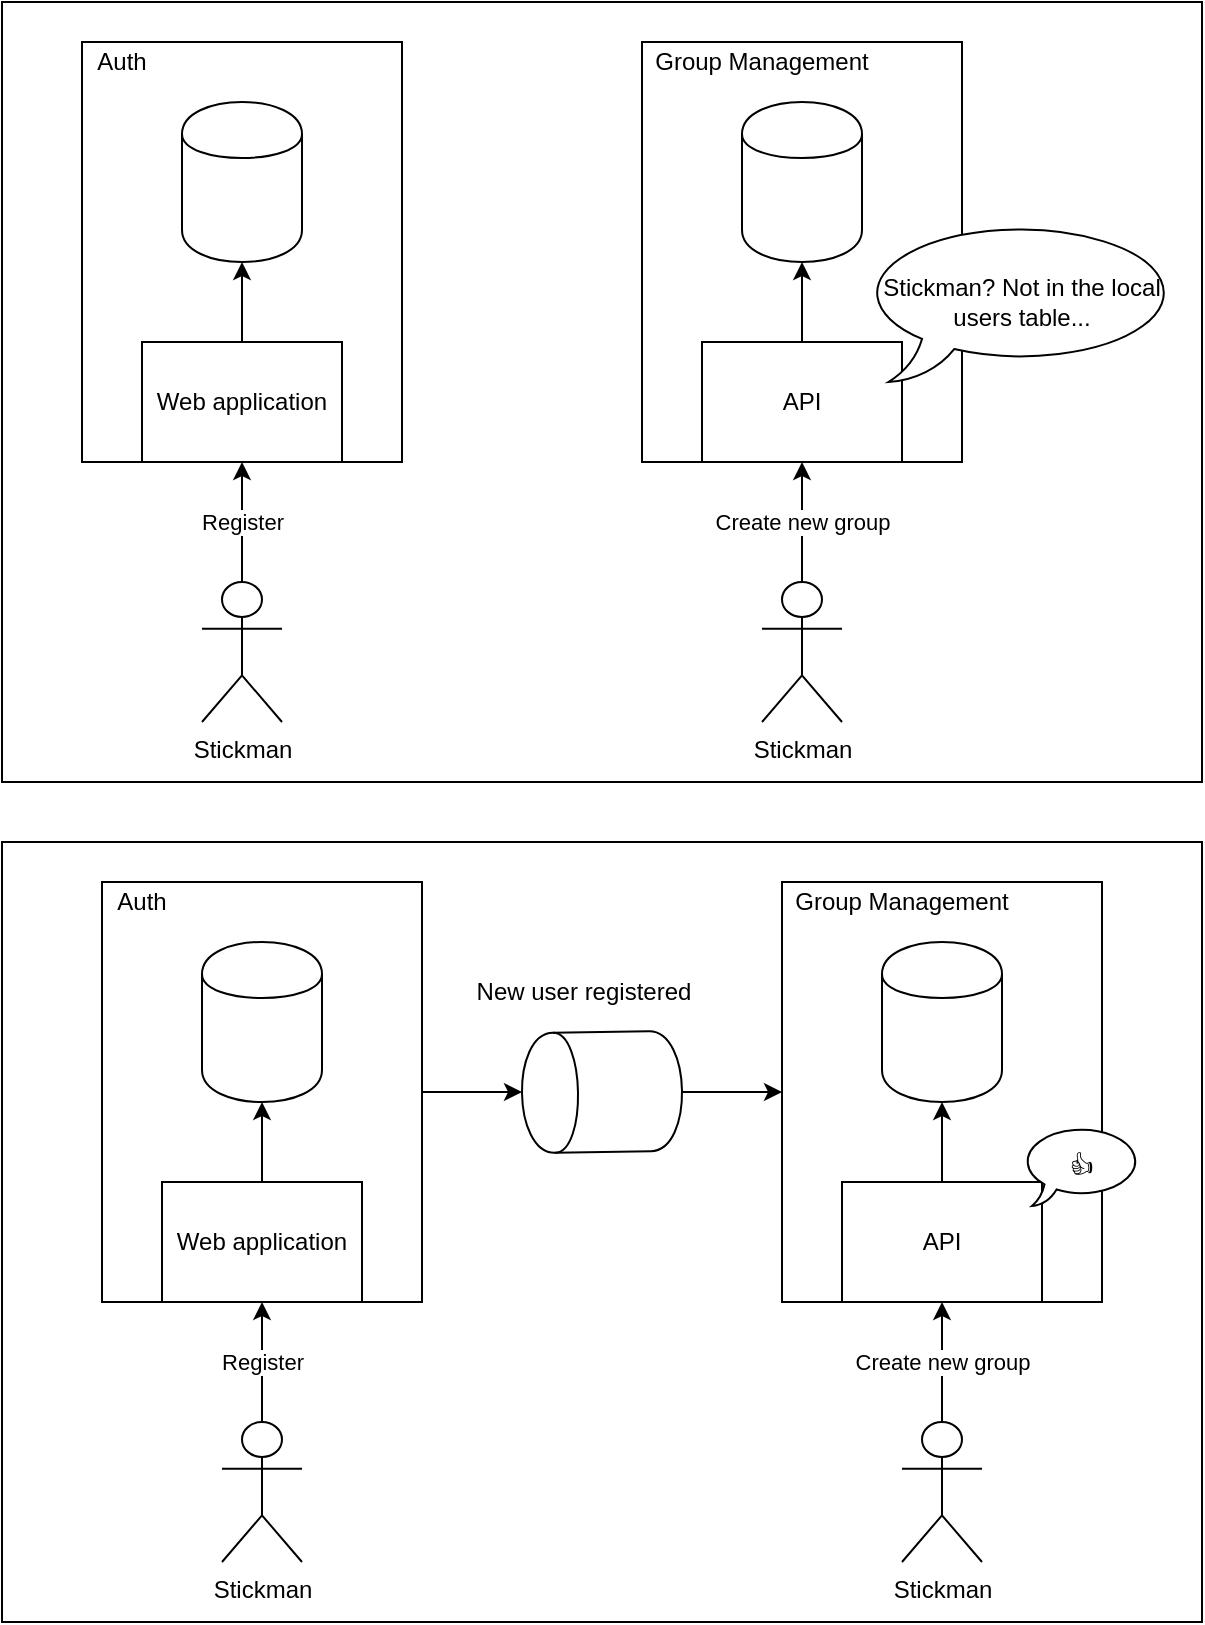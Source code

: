 <mxfile version="12.9.3" type="device"><diagram id="lr-hwIS4piddBFMGK3HD" name="Page-1"><mxGraphModel dx="621" dy="461" grid="1" gridSize="10" guides="1" tooltips="1" connect="1" arrows="1" fold="1" page="1" pageScale="1" pageWidth="850" pageHeight="1100" math="0" shadow="0"><root><mxCell id="0"/><mxCell id="1" parent="0"/><mxCell id="VYfsF9MtTT3HdteevU98-2" value="" style="rounded=0;whiteSpace=wrap;html=1;" parent="1" vertex="1"><mxGeometry x="80" y="440" width="600" height="390" as="geometry"/></mxCell><mxCell id="VYfsF9MtTT3HdteevU98-1" value="" style="rounded=0;whiteSpace=wrap;html=1;" parent="1" vertex="1"><mxGeometry x="80" y="20" width="600" height="390" as="geometry"/></mxCell><mxCell id="yJCsXHhd4tDqb1-SOmn_-11" value="" style="group" parent="1" vertex="1" connectable="0"><mxGeometry x="120" y="40" width="160" height="210" as="geometry"/></mxCell><mxCell id="yJCsXHhd4tDqb1-SOmn_-1" value="" style="rounded=0;whiteSpace=wrap;html=1;" parent="yJCsXHhd4tDqb1-SOmn_-11" vertex="1"><mxGeometry width="160" height="210" as="geometry"/></mxCell><mxCell id="yJCsXHhd4tDqb1-SOmn_-2" value="" style="shape=cylinder;whiteSpace=wrap;html=1;boundedLbl=1;backgroundOutline=1;" parent="yJCsXHhd4tDqb1-SOmn_-11" vertex="1"><mxGeometry x="50" y="30" width="60" height="80" as="geometry"/></mxCell><mxCell id="yJCsXHhd4tDqb1-SOmn_-4" value="" style="edgeStyle=orthogonalEdgeStyle;rounded=0;orthogonalLoop=1;jettySize=auto;html=1;" parent="yJCsXHhd4tDqb1-SOmn_-11" source="yJCsXHhd4tDqb1-SOmn_-3" target="yJCsXHhd4tDqb1-SOmn_-2" edge="1"><mxGeometry relative="1" as="geometry"/></mxCell><mxCell id="yJCsXHhd4tDqb1-SOmn_-3" value="Web application" style="rounded=0;whiteSpace=wrap;html=1;" parent="yJCsXHhd4tDqb1-SOmn_-11" vertex="1"><mxGeometry x="30" y="150" width="100" height="60" as="geometry"/></mxCell><mxCell id="yJCsXHhd4tDqb1-SOmn_-5" value="Auth" style="text;html=1;strokeColor=none;fillColor=none;align=center;verticalAlign=middle;whiteSpace=wrap;rounded=0;" parent="yJCsXHhd4tDqb1-SOmn_-11" vertex="1"><mxGeometry width="40" height="20" as="geometry"/></mxCell><mxCell id="yJCsXHhd4tDqb1-SOmn_-12" value="" style="group" parent="1" vertex="1" connectable="0"><mxGeometry x="400" y="40" width="160" height="210" as="geometry"/></mxCell><mxCell id="yJCsXHhd4tDqb1-SOmn_-6" value="" style="rounded=0;whiteSpace=wrap;html=1;" parent="yJCsXHhd4tDqb1-SOmn_-12" vertex="1"><mxGeometry width="160" height="210" as="geometry"/></mxCell><mxCell id="yJCsXHhd4tDqb1-SOmn_-7" value="" style="shape=cylinder;whiteSpace=wrap;html=1;boundedLbl=1;backgroundOutline=1;" parent="yJCsXHhd4tDqb1-SOmn_-12" vertex="1"><mxGeometry x="50" y="30" width="60" height="80" as="geometry"/></mxCell><mxCell id="yJCsXHhd4tDqb1-SOmn_-8" value="" style="edgeStyle=orthogonalEdgeStyle;rounded=0;orthogonalLoop=1;jettySize=auto;html=1;" parent="yJCsXHhd4tDqb1-SOmn_-12" source="yJCsXHhd4tDqb1-SOmn_-9" target="yJCsXHhd4tDqb1-SOmn_-7" edge="1"><mxGeometry relative="1" as="geometry"/></mxCell><mxCell id="yJCsXHhd4tDqb1-SOmn_-9" value="API" style="rounded=0;whiteSpace=wrap;html=1;" parent="yJCsXHhd4tDqb1-SOmn_-12" vertex="1"><mxGeometry x="30" y="150" width="100" height="60" as="geometry"/></mxCell><mxCell id="yJCsXHhd4tDqb1-SOmn_-10" value="Group Management" style="text;html=1;strokeColor=none;fillColor=none;align=center;verticalAlign=middle;whiteSpace=wrap;rounded=0;" parent="yJCsXHhd4tDqb1-SOmn_-12" vertex="1"><mxGeometry width="120" height="20" as="geometry"/></mxCell><mxCell id="yJCsXHhd4tDqb1-SOmn_-13" value="" style="group" parent="1" vertex="1" connectable="0"><mxGeometry x="130" y="460" width="160" height="210" as="geometry"/></mxCell><mxCell id="yJCsXHhd4tDqb1-SOmn_-14" value="" style="rounded=0;whiteSpace=wrap;html=1;" parent="yJCsXHhd4tDqb1-SOmn_-13" vertex="1"><mxGeometry width="160" height="210" as="geometry"/></mxCell><mxCell id="yJCsXHhd4tDqb1-SOmn_-15" value="" style="shape=cylinder;whiteSpace=wrap;html=1;boundedLbl=1;backgroundOutline=1;" parent="yJCsXHhd4tDqb1-SOmn_-13" vertex="1"><mxGeometry x="50" y="30" width="60" height="80" as="geometry"/></mxCell><mxCell id="yJCsXHhd4tDqb1-SOmn_-16" value="" style="edgeStyle=orthogonalEdgeStyle;rounded=0;orthogonalLoop=1;jettySize=auto;html=1;" parent="yJCsXHhd4tDqb1-SOmn_-13" source="yJCsXHhd4tDqb1-SOmn_-17" target="yJCsXHhd4tDqb1-SOmn_-15" edge="1"><mxGeometry relative="1" as="geometry"/></mxCell><mxCell id="yJCsXHhd4tDqb1-SOmn_-17" value="Web application" style="rounded=0;whiteSpace=wrap;html=1;" parent="yJCsXHhd4tDqb1-SOmn_-13" vertex="1"><mxGeometry x="30" y="150" width="100" height="60" as="geometry"/></mxCell><mxCell id="yJCsXHhd4tDqb1-SOmn_-18" value="Auth" style="text;html=1;strokeColor=none;fillColor=none;align=center;verticalAlign=middle;whiteSpace=wrap;rounded=0;" parent="yJCsXHhd4tDqb1-SOmn_-13" vertex="1"><mxGeometry width="40" height="20" as="geometry"/></mxCell><mxCell id="yJCsXHhd4tDqb1-SOmn_-19" value="" style="group" parent="1" vertex="1" connectable="0"><mxGeometry x="470" y="460" width="160" height="210" as="geometry"/></mxCell><mxCell id="yJCsXHhd4tDqb1-SOmn_-20" value="" style="rounded=0;whiteSpace=wrap;html=1;" parent="yJCsXHhd4tDqb1-SOmn_-19" vertex="1"><mxGeometry width="160" height="210" as="geometry"/></mxCell><mxCell id="yJCsXHhd4tDqb1-SOmn_-21" value="" style="shape=cylinder;whiteSpace=wrap;html=1;boundedLbl=1;backgroundOutline=1;" parent="yJCsXHhd4tDqb1-SOmn_-19" vertex="1"><mxGeometry x="50" y="30" width="60" height="80" as="geometry"/></mxCell><mxCell id="yJCsXHhd4tDqb1-SOmn_-22" value="" style="edgeStyle=orthogonalEdgeStyle;rounded=0;orthogonalLoop=1;jettySize=auto;html=1;" parent="yJCsXHhd4tDqb1-SOmn_-19" source="yJCsXHhd4tDqb1-SOmn_-23" target="yJCsXHhd4tDqb1-SOmn_-21" edge="1"><mxGeometry relative="1" as="geometry"/></mxCell><mxCell id="yJCsXHhd4tDqb1-SOmn_-23" value="API" style="rounded=0;whiteSpace=wrap;html=1;" parent="yJCsXHhd4tDqb1-SOmn_-19" vertex="1"><mxGeometry x="30" y="150" width="100" height="60" as="geometry"/></mxCell><mxCell id="yJCsXHhd4tDqb1-SOmn_-24" value="Group Management" style="text;html=1;strokeColor=none;fillColor=none;align=center;verticalAlign=middle;whiteSpace=wrap;rounded=0;" parent="yJCsXHhd4tDqb1-SOmn_-19" vertex="1"><mxGeometry width="120" height="20" as="geometry"/></mxCell><mxCell id="yJCsXHhd4tDqb1-SOmn_-29" value="" style="edgeStyle=orthogonalEdgeStyle;rounded=0;orthogonalLoop=1;jettySize=auto;html=1;" parent="1" source="yJCsXHhd4tDqb1-SOmn_-25" target="yJCsXHhd4tDqb1-SOmn_-20" edge="1"><mxGeometry relative="1" as="geometry"/></mxCell><mxCell id="yJCsXHhd4tDqb1-SOmn_-25" value="" style="shape=cylinder;whiteSpace=wrap;html=1;boundedLbl=1;backgroundOutline=1;rotation=-91;" parent="1" vertex="1"><mxGeometry x="350" y="525" width="60" height="80" as="geometry"/></mxCell><mxCell id="yJCsXHhd4tDqb1-SOmn_-31" value="" style="edgeStyle=orthogonalEdgeStyle;rounded=0;orthogonalLoop=1;jettySize=auto;html=1;" parent="1" source="yJCsXHhd4tDqb1-SOmn_-14" target="yJCsXHhd4tDqb1-SOmn_-25" edge="1"><mxGeometry relative="1" as="geometry"/></mxCell><mxCell id="yJCsXHhd4tDqb1-SOmn_-34" value="New user registered" style="text;html=1;strokeColor=none;fillColor=none;align=center;verticalAlign=middle;whiteSpace=wrap;rounded=0;" parent="1" vertex="1"><mxGeometry x="316" y="505" width="110" height="20" as="geometry"/></mxCell><mxCell id="yJCsXHhd4tDqb1-SOmn_-32" value="" style="shape=image;html=1;verticalAlign=top;verticalLabelPosition=bottom;labelBackgroundColor=#ffffff;imageAspect=0;aspect=fixed;image=https://cdn4.iconfinder.com/data/icons/integral/128/message-128.png;imageBackground=#ffffff;" parent="1" vertex="1"><mxGeometry x="376" y="548" width="34" height="34" as="geometry"/></mxCell><mxCell id="yJCsXHhd4tDqb1-SOmn_-40" value="Register" style="edgeStyle=orthogonalEdgeStyle;rounded=0;orthogonalLoop=1;jettySize=auto;html=1;" parent="1" source="yJCsXHhd4tDqb1-SOmn_-36" target="yJCsXHhd4tDqb1-SOmn_-3" edge="1"><mxGeometry relative="1" as="geometry"/></mxCell><mxCell id="yJCsXHhd4tDqb1-SOmn_-36" value="Stickman" style="shape=umlActor;verticalLabelPosition=bottom;labelBackgroundColor=#ffffff;verticalAlign=top;html=1;outlineConnect=0;" parent="1" vertex="1"><mxGeometry x="180" y="310" width="40" height="70" as="geometry"/></mxCell><mxCell id="yJCsXHhd4tDqb1-SOmn_-43" value="Register" style="edgeStyle=orthogonalEdgeStyle;rounded=0;orthogonalLoop=1;jettySize=auto;html=1;entryX=0.5;entryY=1;entryDx=0;entryDy=0;" parent="1" source="yJCsXHhd4tDqb1-SOmn_-44" target="yJCsXHhd4tDqb1-SOmn_-17" edge="1"><mxGeometry relative="1" as="geometry"><mxPoint x="210" y="680" as="targetPoint"/></mxGeometry></mxCell><mxCell id="yJCsXHhd4tDqb1-SOmn_-44" value="Stickman" style="shape=umlActor;verticalLabelPosition=bottom;labelBackgroundColor=#ffffff;verticalAlign=top;html=1;outlineConnect=0;" parent="1" vertex="1"><mxGeometry x="190" y="730" width="40" height="70" as="geometry"/></mxCell><mxCell id="yJCsXHhd4tDqb1-SOmn_-45" value="Create new group" style="edgeStyle=orthogonalEdgeStyle;rounded=0;orthogonalLoop=1;jettySize=auto;html=1;" parent="1" source="yJCsXHhd4tDqb1-SOmn_-46" edge="1"><mxGeometry relative="1" as="geometry"><mxPoint x="480" y="250" as="targetPoint"/></mxGeometry></mxCell><mxCell id="yJCsXHhd4tDqb1-SOmn_-46" value="Stickman" style="shape=umlActor;verticalLabelPosition=bottom;labelBackgroundColor=#ffffff;verticalAlign=top;html=1;outlineConnect=0;" parent="1" vertex="1"><mxGeometry x="460" y="310" width="40" height="70" as="geometry"/></mxCell><mxCell id="yJCsXHhd4tDqb1-SOmn_-48" value="Stickman? Not in the local users table..." style="whiteSpace=wrap;html=1;shape=mxgraph.basic.oval_callout" parent="1" vertex="1"><mxGeometry x="510" y="130" width="160" height="80" as="geometry"/></mxCell><mxCell id="yJCsXHhd4tDqb1-SOmn_-49" value="Create new group" style="edgeStyle=orthogonalEdgeStyle;rounded=0;orthogonalLoop=1;jettySize=auto;html=1;entryX=0.5;entryY=1;entryDx=0;entryDy=0;" parent="1" source="yJCsXHhd4tDqb1-SOmn_-50" target="yJCsXHhd4tDqb1-SOmn_-23" edge="1"><mxGeometry relative="1" as="geometry"><mxPoint x="550" y="680" as="targetPoint"/></mxGeometry></mxCell><mxCell id="yJCsXHhd4tDqb1-SOmn_-50" value="Stickman" style="shape=umlActor;verticalLabelPosition=bottom;labelBackgroundColor=#ffffff;verticalAlign=top;html=1;outlineConnect=0;" parent="1" vertex="1"><mxGeometry x="530" y="730" width="40" height="70" as="geometry"/></mxCell><mxCell id="yJCsXHhd4tDqb1-SOmn_-51" value="👍" style="whiteSpace=wrap;html=1;shape=mxgraph.basic.oval_callout" parent="1" vertex="1"><mxGeometry x="590" y="582" width="60" height="40" as="geometry"/></mxCell></root></mxGraphModel></diagram></mxfile>